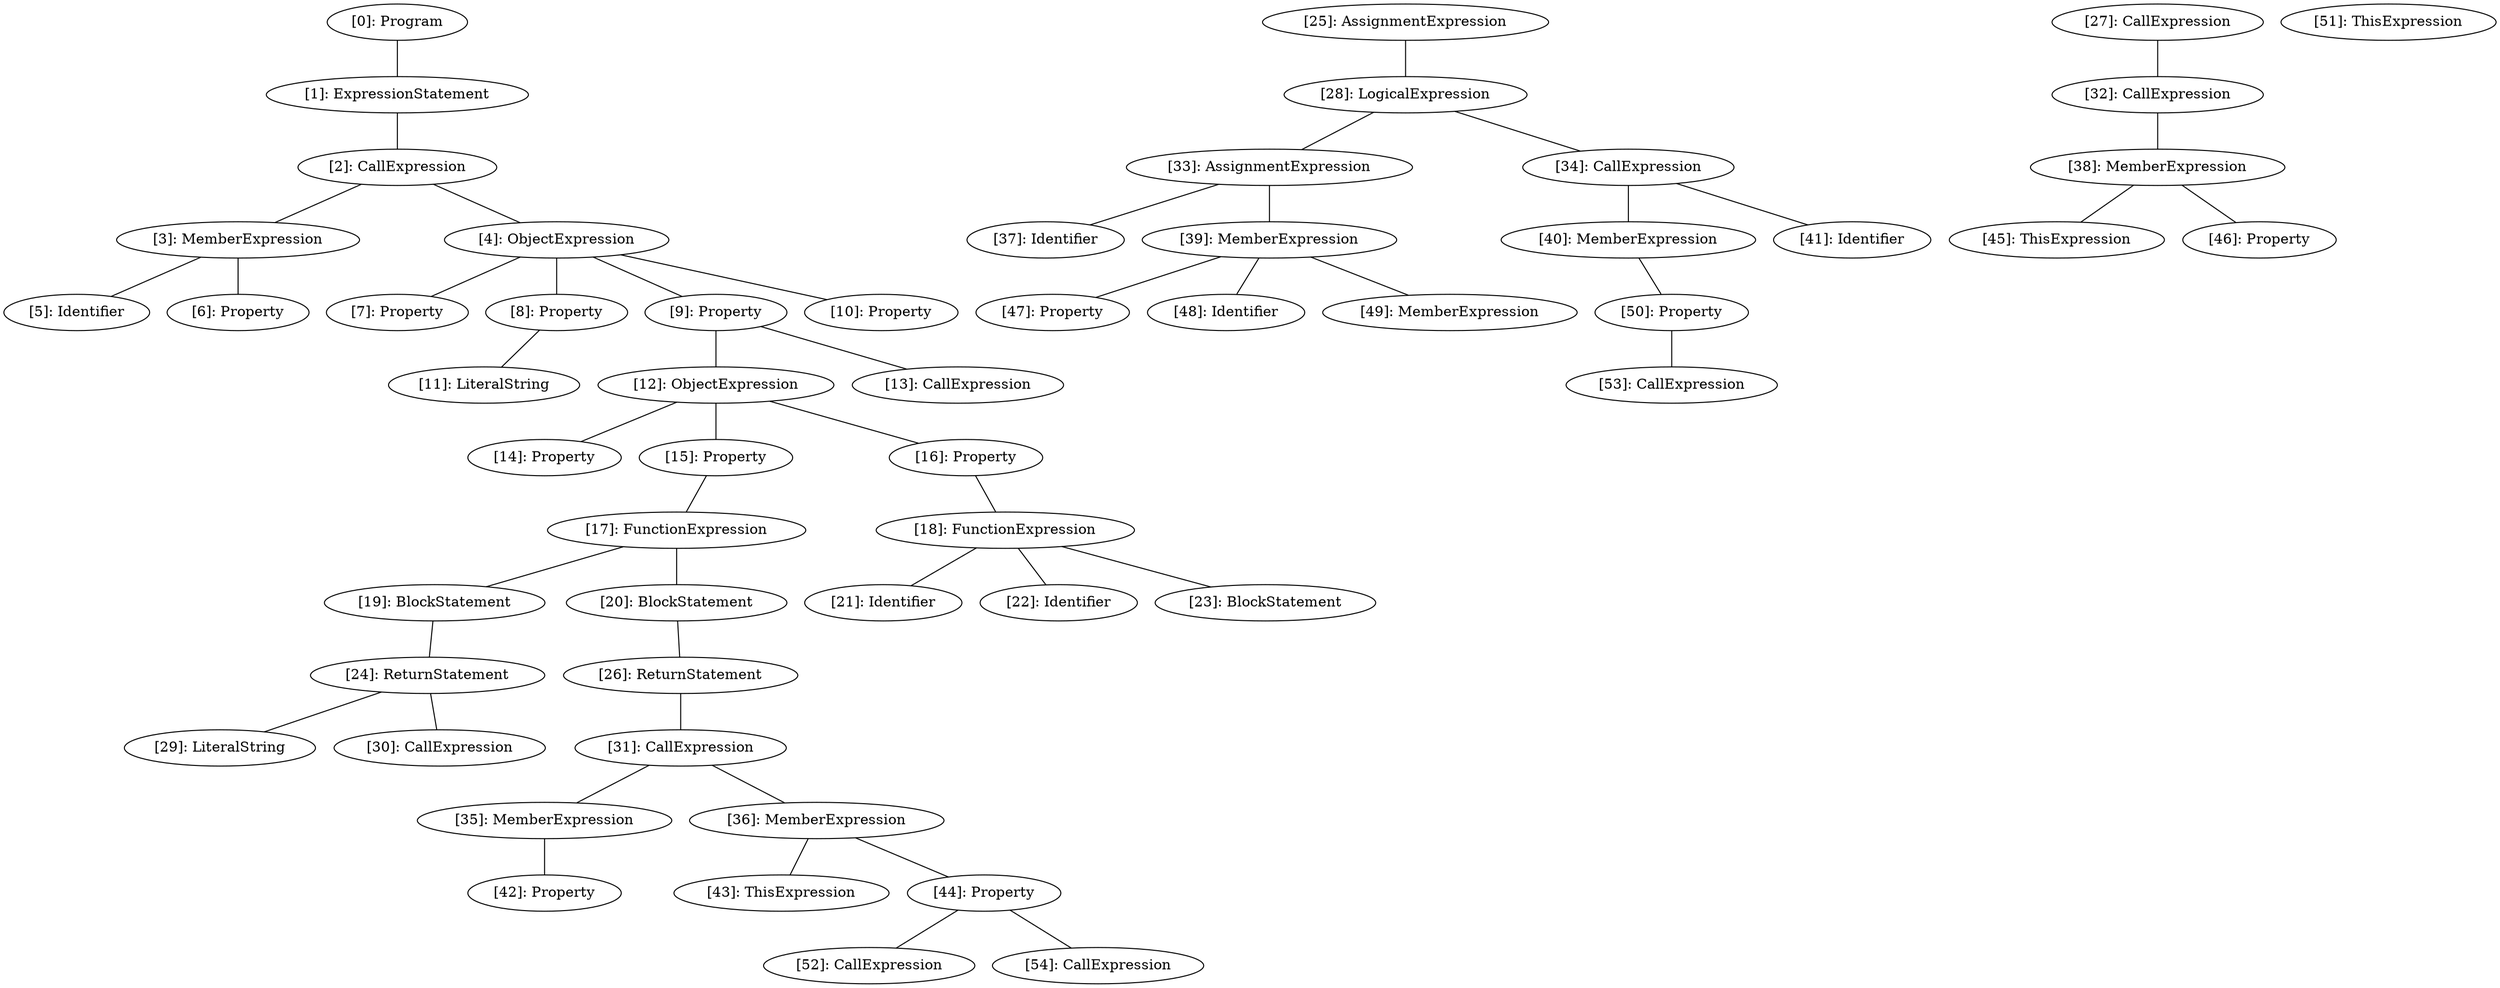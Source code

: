 // Result
graph {
	0 [label="[0]: Program"]
	1 [label="[1]: ExpressionStatement"]
	2 [label="[2]: CallExpression"]
	3 [label="[3]: MemberExpression"]
	4 [label="[4]: ObjectExpression"]
	5 [label="[5]: Identifier"]
	6 [label="[6]: Property"]
	7 [label="[7]: Property"]
	8 [label="[8]: Property"]
	9 [label="[9]: Property"]
	10 [label="[10]: Property"]
	11 [label="[11]: LiteralString"]
	12 [label="[12]: ObjectExpression"]
	13 [label="[13]: CallExpression"]
	14 [label="[14]: Property"]
	15 [label="[15]: Property"]
	16 [label="[16]: Property"]
	17 [label="[17]: FunctionExpression"]
	18 [label="[18]: FunctionExpression"]
	19 [label="[19]: BlockStatement"]
	20 [label="[20]: BlockStatement"]
	21 [label="[21]: Identifier"]
	22 [label="[22]: Identifier"]
	23 [label="[23]: BlockStatement"]
	24 [label="[24]: ReturnStatement"]
	25 [label="[25]: AssignmentExpression"]
	26 [label="[26]: ReturnStatement"]
	27 [label="[27]: CallExpression"]
	28 [label="[28]: LogicalExpression"]
	29 [label="[29]: LiteralString"]
	30 [label="[30]: CallExpression"]
	31 [label="[31]: CallExpression"]
	32 [label="[32]: CallExpression"]
	33 [label="[33]: AssignmentExpression"]
	34 [label="[34]: CallExpression"]
	35 [label="[35]: MemberExpression"]
	36 [label="[36]: MemberExpression"]
	37 [label="[37]: Identifier"]
	38 [label="[38]: MemberExpression"]
	39 [label="[39]: MemberExpression"]
	40 [label="[40]: MemberExpression"]
	41 [label="[41]: Identifier"]
	42 [label="[42]: Property"]
	43 [label="[43]: ThisExpression"]
	44 [label="[44]: Property"]
	45 [label="[45]: ThisExpression"]
	46 [label="[46]: Property"]
	47 [label="[47]: Property"]
	48 [label="[48]: Identifier"]
	49 [label="[49]: MemberExpression"]
	50 [label="[50]: Property"]
	51 [label="[51]: ThisExpression"]
	52 [label="[52]: CallExpression"]
	53 [label="[53]: CallExpression"]
	54 [label="[54]: CallExpression"]
	0 -- 1
	1 -- 2
	2 -- 3
	2 -- 4
	3 -- 5
	3 -- 6
	4 -- 7
	4 -- 8
	4 -- 9
	4 -- 10
	8 -- 11
	9 -- 12
	9 -- 13
	12 -- 14
	12 -- 15
	12 -- 16
	15 -- 17
	16 -- 18
	17 -- 19
	17 -- 20
	18 -- 21
	18 -- 22
	18 -- 23
	19 -- 24
	20 -- 26
	24 -- 29
	24 -- 30
	25 -- 28
	26 -- 31
	27 -- 32
	28 -- 33
	28 -- 34
	31 -- 35
	31 -- 36
	32 -- 38
	33 -- 37
	33 -- 39
	34 -- 40
	34 -- 41
	35 -- 42
	36 -- 43
	36 -- 44
	38 -- 45
	38 -- 46
	39 -- 47
	39 -- 48
	39 -- 49
	40 -- 50
	44 -- 52
	44 -- 54
	50 -- 53
}
